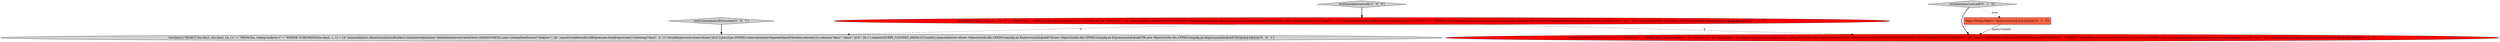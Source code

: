 digraph {
6 [style = filled, label = "testCommaJoinLeftFunction['0', '0', '1']", fillcolor = lightgray, shape = diamond image = "AAA0AAABBB3BBB"];
2 [style = filled, label = "testInnerJoinCastLeft['0', '1', '0']", fillcolor = lightgray, shape = diamond image = "AAA0AAABBB2BBB"];
4 [style = filled, label = "Map<String,Object> queryContext@@@2@@@['0', '1', '0']", fillcolor = tomato, shape = box image = "AAA1AAABBB2BBB"];
0 [style = filled, label = "testQuery(\"SELECT foo.m1, l.k, l.v\" + \"FROM foo\" + \"INNER JOIN lookup.lookyloo l ON CAST(foo.m1 AS VARCHAR) = l.k\",ImmutableList.of(newScanQueryBuilder().dataSource(join(new TableDataSource(CalciteTests.DATASOURCE1),new LookupDataSource(\"lookyloo\"),\"j0.\",equalsCondition(DruidExpression.fromExpression(\"CAST(\"m1\", 'STRING')\"),DruidExpression.fromColumn(\"j0.k\")),JoinType.INNER)).intervals(querySegmentSpec(Filtration.eternity())).columns(\"j0.k\",\"j0.v\",\"m1\").context(QUERY_CONTEXT_DEFAULT).build()),ImmutableList.of())@@@3@@@['1', '0', '0']", fillcolor = red, shape = ellipse image = "AAA1AAABBB1BBB"];
5 [style = filled, label = "testQuery(\"SELECT foo.dim1, foo.dim2, l.k, l.v\" + \"FROM foo, lookup.lookyloo l\" + \"WHERE SUBSTRING(foo.dim2, 1, 1) = l.k\",ImmutableList.of(newScanQueryBuilder().dataSource(join(new TableDataSource(CalciteTests.DATASOURCE1),new LookupDataSource(\"lookyloo\"),\"j0.\",equalsCondition(DruidExpression.fromExpression(\"substring(\"dim2\", 0, 1)\"),DruidExpression.fromColumn(\"j0.k\")),JoinType.INNER)).intervals(querySegmentSpec(Filtration.eternity())).columns(\"dim1\",\"dim2\",\"j0.k\",\"j0.v\").context(QUERY_CONTEXT_DEFAULT).build()),ImmutableList.of(new Object((((edu.fdu.CPPDG.tinypdg.pe.ExpressionInfo@ab87ef,new Object((((edu.fdu.CPPDG.tinypdg.pe.ExpressionInfo@ab87f6,new Object((((edu.fdu.CPPDG.tinypdg.pe.ExpressionInfo@ab87fd))@@@3@@@['0', '0', '1']", fillcolor = lightgray, shape = ellipse image = "AAA0AAABBB3BBB"];
3 [style = filled, label = "testQuery(\"SELECT foo.m1, l.k, l.v\" + \"FROM foo\" + \"INNER JOIN lookup.lookyloo l ON CAST(foo.m1 AS VARCHAR) = l.k\",queryContext,ImmutableList.of(newScanQueryBuilder().dataSource(join(new TableDataSource(CalciteTests.DATASOURCE1),new LookupDataSource(\"lookyloo\"),\"j0.\",equalsCondition(DruidExpression.fromExpression(\"CAST(\"m1\", 'STRING')\"),DruidExpression.fromColumn(\"j0.k\")),JoinType.INNER)).intervals(querySegmentSpec(Filtration.eternity())).columns(\"j0.k\",\"j0.v\",\"m1\").context(queryContext).build()),ImmutableList.of())@@@3@@@['0', '1', '0']", fillcolor = red, shape = ellipse image = "AAA1AAABBB2BBB"];
1 [style = filled, label = "testInnerJoinCastLeft['1', '0', '0']", fillcolor = lightgray, shape = diamond image = "AAA0AAABBB1BBB"];
6->5 [style = bold, label=""];
4->3 [style = solid, label="queryContext"];
0->3 [style = dashed, label="0"];
1->0 [style = bold, label=""];
0->5 [style = dashed, label="0"];
2->3 [style = bold, label=""];
2->4 [style = dotted, label="true"];
}
